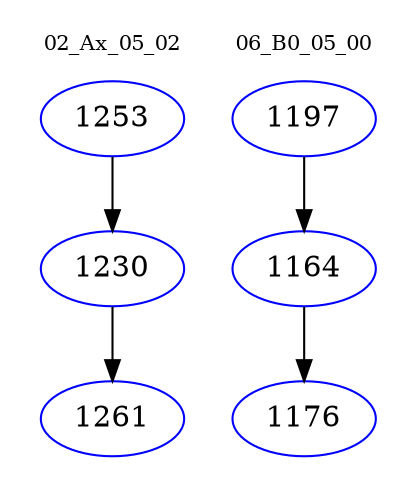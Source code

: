digraph{
subgraph cluster_0 {
color = white
label = "02_Ax_05_02";
fontsize=10;
T0_1253 [label="1253", color="blue"]
T0_1253 -> T0_1230 [color="black"]
T0_1230 [label="1230", color="blue"]
T0_1230 -> T0_1261 [color="black"]
T0_1261 [label="1261", color="blue"]
}
subgraph cluster_1 {
color = white
label = "06_B0_05_00";
fontsize=10;
T1_1197 [label="1197", color="blue"]
T1_1197 -> T1_1164 [color="black"]
T1_1164 [label="1164", color="blue"]
T1_1164 -> T1_1176 [color="black"]
T1_1176 [label="1176", color="blue"]
}
}
